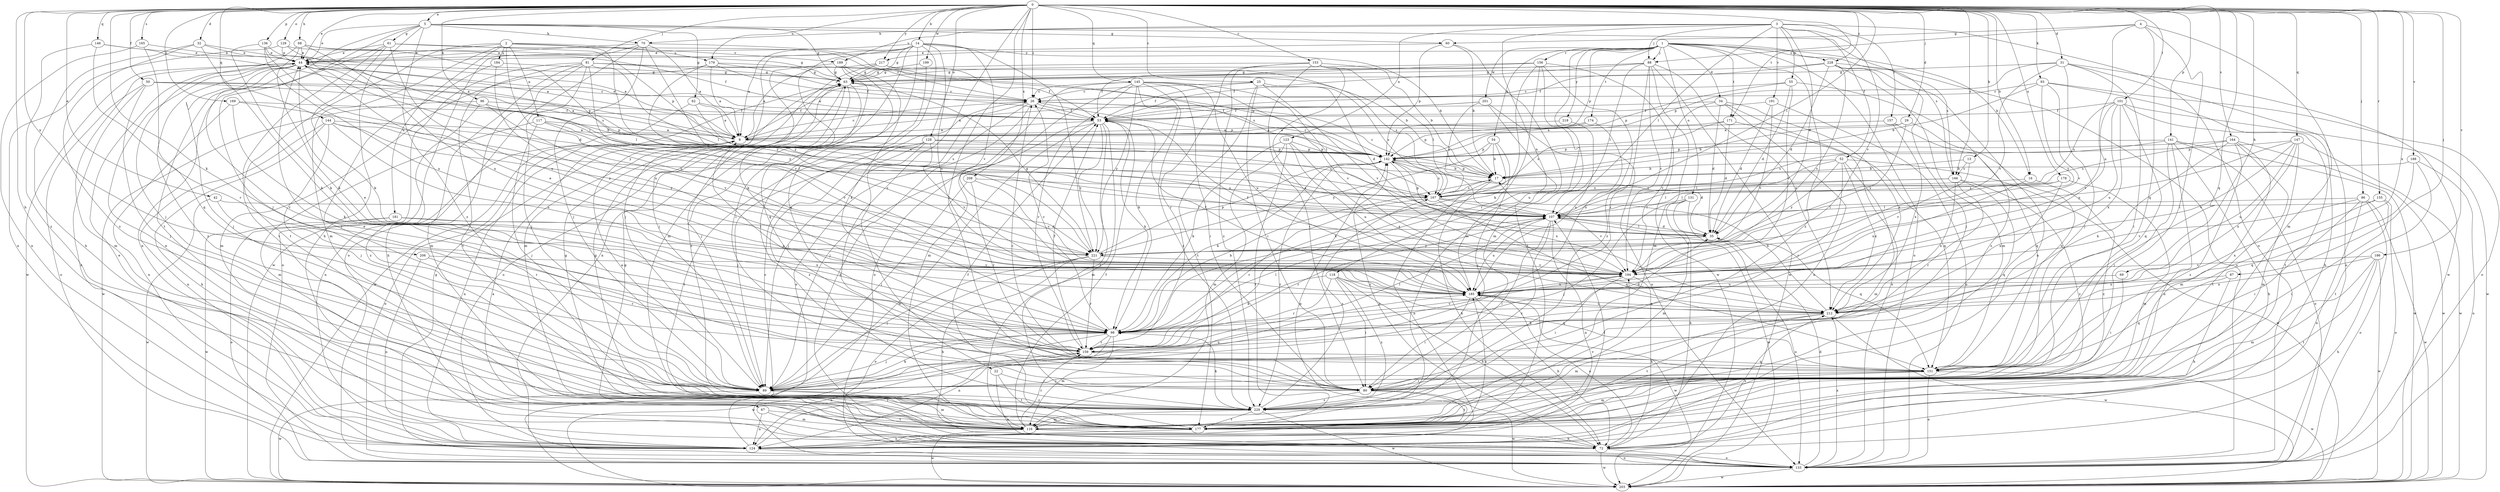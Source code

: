 strict digraph  {
0;
1;
2;
3;
4;
5;
8;
13;
14;
16;
17;
22;
25;
26;
29;
31;
32;
34;
35;
42;
44;
50;
52;
53;
54;
55;
60;
61;
62;
63;
67;
68;
69;
70;
72;
80;
81;
86;
87;
88;
89;
93;
96;
98;
101;
107;
116;
117;
118;
123;
124;
128;
129;
131;
133;
136;
141;
142;
144;
145;
146;
147;
151;
153;
155;
156;
157;
159;
164;
165;
166;
167;
169;
171;
174;
177;
178;
179;
181;
184;
185;
186;
188;
189;
191;
194;
199;
201;
203;
206;
208;
212;
217;
218;
221;
228;
229;
0 -> 5  [label=a];
0 -> 13  [label=b];
0 -> 14  [label=b];
0 -> 16  [label=b];
0 -> 22  [label=c];
0 -> 25  [label=c];
0 -> 26  [label=c];
0 -> 29  [label=d];
0 -> 31  [label=d];
0 -> 32  [label=d];
0 -> 42  [label=e];
0 -> 44  [label=e];
0 -> 50  [label=f];
0 -> 67  [label=h];
0 -> 68  [label=h];
0 -> 69  [label=h];
0 -> 80  [label=i];
0 -> 81  [label=j];
0 -> 86  [label=j];
0 -> 87  [label=j];
0 -> 93  [label=k];
0 -> 96  [label=k];
0 -> 98  [label=k];
0 -> 101  [label=l];
0 -> 107  [label=l];
0 -> 128  [label=o];
0 -> 129  [label=o];
0 -> 136  [label=p];
0 -> 141  [label=p];
0 -> 144  [label=q];
0 -> 145  [label=q];
0 -> 146  [label=q];
0 -> 147  [label=q];
0 -> 151  [label=q];
0 -> 153  [label=r];
0 -> 155  [label=r];
0 -> 164  [label=s];
0 -> 165  [label=s];
0 -> 166  [label=s];
0 -> 169  [label=t];
0 -> 171  [label=t];
0 -> 178  [label=u];
0 -> 179  [label=u];
0 -> 186  [label=v];
0 -> 188  [label=v];
0 -> 199  [label=w];
0 -> 206  [label=x];
0 -> 208  [label=x];
0 -> 212  [label=x];
0 -> 217  [label=y];
0 -> 228  [label=z];
1 -> 16  [label=b];
1 -> 34  [label=d];
1 -> 54  [label=g];
1 -> 88  [label=j];
1 -> 116  [label=m];
1 -> 131  [label=o];
1 -> 133  [label=o];
1 -> 142  [label=p];
1 -> 156  [label=r];
1 -> 166  [label=s];
1 -> 171  [label=t];
1 -> 174  [label=t];
1 -> 201  [label=w];
1 -> 217  [label=y];
1 -> 218  [label=y];
1 -> 228  [label=z];
1 -> 229  [label=z];
2 -> 44  [label=e];
2 -> 116  [label=m];
2 -> 117  [label=n];
2 -> 177  [label=t];
2 -> 179  [label=u];
2 -> 181  [label=u];
2 -> 184  [label=u];
2 -> 185  [label=u];
2 -> 189  [label=v];
2 -> 221  [label=y];
3 -> 35  [label=d];
3 -> 52  [label=f];
3 -> 55  [label=g];
3 -> 70  [label=h];
3 -> 88  [label=j];
3 -> 107  [label=l];
3 -> 118  [label=n];
3 -> 123  [label=n];
3 -> 133  [label=o];
3 -> 157  [label=r];
3 -> 189  [label=v];
3 -> 191  [label=v];
3 -> 194  [label=v];
4 -> 60  [label=g];
4 -> 80  [label=i];
4 -> 88  [label=j];
4 -> 116  [label=m];
4 -> 151  [label=q];
4 -> 185  [label=u];
5 -> 44  [label=e];
5 -> 60  [label=g];
5 -> 61  [label=g];
5 -> 62  [label=g];
5 -> 63  [label=g];
5 -> 70  [label=h];
5 -> 72  [label=h];
5 -> 89  [label=j];
5 -> 166  [label=s];
5 -> 177  [label=t];
5 -> 229  [label=z];
8 -> 26  [label=c];
8 -> 124  [label=n];
8 -> 133  [label=o];
8 -> 142  [label=p];
13 -> 17  [label=b];
13 -> 166  [label=s];
13 -> 194  [label=v];
14 -> 8  [label=a];
14 -> 17  [label=b];
14 -> 44  [label=e];
14 -> 63  [label=g];
14 -> 80  [label=i];
14 -> 89  [label=j];
14 -> 98  [label=k];
14 -> 116  [label=m];
14 -> 151  [label=q];
14 -> 185  [label=u];
14 -> 194  [label=v];
14 -> 221  [label=y];
16 -> 167  [label=s];
16 -> 185  [label=u];
16 -> 229  [label=z];
17 -> 26  [label=c];
17 -> 72  [label=h];
17 -> 124  [label=n];
17 -> 142  [label=p];
17 -> 167  [label=s];
22 -> 80  [label=i];
22 -> 133  [label=o];
22 -> 177  [label=t];
25 -> 26  [label=c];
25 -> 35  [label=d];
25 -> 53  [label=f];
25 -> 80  [label=i];
25 -> 167  [label=s];
25 -> 177  [label=t];
25 -> 194  [label=v];
26 -> 53  [label=f];
26 -> 72  [label=h];
26 -> 89  [label=j];
26 -> 133  [label=o];
26 -> 142  [label=p];
29 -> 8  [label=a];
29 -> 17  [label=b];
29 -> 151  [label=q];
29 -> 221  [label=y];
31 -> 63  [label=g];
31 -> 80  [label=i];
31 -> 89  [label=j];
31 -> 133  [label=o];
31 -> 142  [label=p];
31 -> 194  [label=v];
31 -> 203  [label=w];
32 -> 8  [label=a];
32 -> 44  [label=e];
32 -> 72  [label=h];
32 -> 98  [label=k];
32 -> 229  [label=z];
34 -> 35  [label=d];
34 -> 53  [label=f];
34 -> 124  [label=n];
34 -> 133  [label=o];
34 -> 194  [label=v];
34 -> 212  [label=x];
35 -> 107  [label=l];
35 -> 133  [label=o];
35 -> 221  [label=y];
42 -> 107  [label=l];
42 -> 159  [label=r];
42 -> 203  [label=w];
44 -> 63  [label=g];
44 -> 89  [label=j];
44 -> 107  [label=l];
44 -> 116  [label=m];
44 -> 142  [label=p];
44 -> 159  [label=r];
44 -> 203  [label=w];
44 -> 221  [label=y];
44 -> 229  [label=z];
50 -> 8  [label=a];
50 -> 17  [label=b];
50 -> 26  [label=c];
50 -> 89  [label=j];
50 -> 124  [label=n];
50 -> 133  [label=o];
52 -> 17  [label=b];
52 -> 107  [label=l];
52 -> 116  [label=m];
52 -> 159  [label=r];
52 -> 203  [label=w];
52 -> 212  [label=x];
52 -> 221  [label=y];
53 -> 8  [label=a];
53 -> 44  [label=e];
53 -> 89  [label=j];
53 -> 98  [label=k];
53 -> 116  [label=m];
53 -> 203  [label=w];
53 -> 221  [label=y];
53 -> 229  [label=z];
54 -> 17  [label=b];
54 -> 89  [label=j];
54 -> 98  [label=k];
54 -> 142  [label=p];
54 -> 221  [label=y];
55 -> 26  [label=c];
55 -> 35  [label=d];
55 -> 142  [label=p];
55 -> 194  [label=v];
55 -> 229  [label=z];
60 -> 17  [label=b];
60 -> 44  [label=e];
60 -> 116  [label=m];
60 -> 142  [label=p];
61 -> 26  [label=c];
61 -> 44  [label=e];
61 -> 98  [label=k];
61 -> 124  [label=n];
61 -> 142  [label=p];
61 -> 177  [label=t];
61 -> 185  [label=u];
62 -> 8  [label=a];
62 -> 53  [label=f];
62 -> 124  [label=n];
62 -> 167  [label=s];
63 -> 26  [label=c];
63 -> 89  [label=j];
63 -> 133  [label=o];
63 -> 203  [label=w];
63 -> 229  [label=z];
67 -> 116  [label=m];
67 -> 124  [label=n];
67 -> 177  [label=t];
68 -> 44  [label=e];
68 -> 63  [label=g];
68 -> 89  [label=j];
68 -> 98  [label=k];
68 -> 167  [label=s];
68 -> 185  [label=u];
69 -> 80  [label=i];
69 -> 185  [label=u];
70 -> 8  [label=a];
70 -> 44  [label=e];
70 -> 89  [label=j];
70 -> 133  [label=o];
70 -> 167  [label=s];
70 -> 203  [label=w];
70 -> 221  [label=y];
72 -> 8  [label=a];
72 -> 63  [label=g];
72 -> 133  [label=o];
72 -> 142  [label=p];
72 -> 185  [label=u];
72 -> 203  [label=w];
72 -> 212  [label=x];
80 -> 26  [label=c];
80 -> 44  [label=e];
80 -> 177  [label=t];
80 -> 203  [label=w];
80 -> 229  [label=z];
81 -> 17  [label=b];
81 -> 63  [label=g];
81 -> 72  [label=h];
81 -> 89  [label=j];
81 -> 107  [label=l];
81 -> 116  [label=m];
81 -> 133  [label=o];
81 -> 142  [label=p];
81 -> 177  [label=t];
81 -> 194  [label=v];
86 -> 80  [label=i];
86 -> 107  [label=l];
86 -> 124  [label=n];
86 -> 133  [label=o];
86 -> 194  [label=v];
86 -> 203  [label=w];
87 -> 72  [label=h];
87 -> 151  [label=q];
87 -> 185  [label=u];
88 -> 8  [label=a];
88 -> 53  [label=f];
88 -> 63  [label=g];
88 -> 107  [label=l];
88 -> 116  [label=m];
88 -> 159  [label=r];
88 -> 194  [label=v];
88 -> 203  [label=w];
88 -> 212  [label=x];
89 -> 8  [label=a];
89 -> 98  [label=k];
89 -> 116  [label=m];
89 -> 185  [label=u];
89 -> 203  [label=w];
89 -> 229  [label=z];
93 -> 17  [label=b];
93 -> 26  [label=c];
93 -> 72  [label=h];
93 -> 133  [label=o];
93 -> 194  [label=v];
93 -> 221  [label=y];
96 -> 53  [label=f];
96 -> 142  [label=p];
96 -> 194  [label=v];
96 -> 203  [label=w];
96 -> 229  [label=z];
98 -> 17  [label=b];
98 -> 26  [label=c];
98 -> 35  [label=d];
98 -> 44  [label=e];
98 -> 89  [label=j];
98 -> 107  [label=l];
98 -> 116  [label=m];
98 -> 124  [label=n];
98 -> 159  [label=r];
98 -> 194  [label=v];
98 -> 203  [label=w];
101 -> 53  [label=f];
101 -> 151  [label=q];
101 -> 167  [label=s];
101 -> 177  [label=t];
101 -> 185  [label=u];
101 -> 194  [label=v];
101 -> 203  [label=w];
101 -> 212  [label=x];
107 -> 35  [label=d];
107 -> 80  [label=i];
107 -> 124  [label=n];
107 -> 142  [label=p];
107 -> 151  [label=q];
107 -> 159  [label=r];
107 -> 185  [label=u];
107 -> 229  [label=z];
116 -> 44  [label=e];
116 -> 53  [label=f];
116 -> 63  [label=g];
116 -> 72  [label=h];
116 -> 159  [label=r];
116 -> 194  [label=v];
116 -> 203  [label=w];
117 -> 8  [label=a];
117 -> 89  [label=j];
117 -> 116  [label=m];
117 -> 167  [label=s];
117 -> 194  [label=v];
118 -> 72  [label=h];
118 -> 80  [label=i];
118 -> 98  [label=k];
118 -> 151  [label=q];
118 -> 159  [label=r];
118 -> 185  [label=u];
118 -> 229  [label=z];
123 -> 98  [label=k];
123 -> 116  [label=m];
123 -> 142  [label=p];
123 -> 177  [label=t];
123 -> 185  [label=u];
123 -> 212  [label=x];
124 -> 26  [label=c];
124 -> 44  [label=e];
124 -> 107  [label=l];
124 -> 133  [label=o];
124 -> 142  [label=p];
124 -> 159  [label=r];
128 -> 80  [label=i];
128 -> 89  [label=j];
128 -> 142  [label=p];
128 -> 167  [label=s];
128 -> 177  [label=t];
128 -> 194  [label=v];
128 -> 229  [label=z];
129 -> 44  [label=e];
129 -> 53  [label=f];
129 -> 107  [label=l];
129 -> 124  [label=n];
131 -> 72  [label=h];
131 -> 89  [label=j];
131 -> 107  [label=l];
131 -> 116  [label=m];
131 -> 203  [label=w];
133 -> 35  [label=d];
133 -> 63  [label=g];
133 -> 203  [label=w];
133 -> 212  [label=x];
136 -> 8  [label=a];
136 -> 35  [label=d];
136 -> 44  [label=e];
136 -> 98  [label=k];
136 -> 185  [label=u];
141 -> 72  [label=h];
141 -> 89  [label=j];
141 -> 124  [label=n];
141 -> 133  [label=o];
141 -> 142  [label=p];
141 -> 167  [label=s];
141 -> 203  [label=w];
142 -> 17  [label=b];
142 -> 26  [label=c];
142 -> 35  [label=d];
142 -> 98  [label=k];
142 -> 167  [label=s];
142 -> 212  [label=x];
142 -> 229  [label=z];
144 -> 8  [label=a];
144 -> 72  [label=h];
144 -> 89  [label=j];
144 -> 107  [label=l];
144 -> 124  [label=n];
144 -> 185  [label=u];
144 -> 221  [label=y];
145 -> 26  [label=c];
145 -> 80  [label=i];
145 -> 98  [label=k];
145 -> 107  [label=l];
145 -> 116  [label=m];
145 -> 133  [label=o];
145 -> 159  [label=r];
145 -> 185  [label=u];
145 -> 194  [label=v];
145 -> 221  [label=y];
145 -> 229  [label=z];
146 -> 8  [label=a];
146 -> 44  [label=e];
146 -> 159  [label=r];
146 -> 229  [label=z];
147 -> 116  [label=m];
147 -> 142  [label=p];
147 -> 185  [label=u];
147 -> 194  [label=v];
147 -> 203  [label=w];
147 -> 212  [label=x];
147 -> 221  [label=y];
151 -> 80  [label=i];
151 -> 89  [label=j];
151 -> 116  [label=m];
151 -> 133  [label=o];
151 -> 203  [label=w];
153 -> 17  [label=b];
153 -> 63  [label=g];
153 -> 80  [label=i];
153 -> 107  [label=l];
153 -> 159  [label=r];
153 -> 212  [label=x];
153 -> 229  [label=z];
155 -> 80  [label=i];
155 -> 107  [label=l];
155 -> 133  [label=o];
155 -> 212  [label=x];
156 -> 53  [label=f];
156 -> 63  [label=g];
156 -> 98  [label=k];
156 -> 159  [label=r];
156 -> 177  [label=t];
156 -> 203  [label=w];
156 -> 229  [label=z];
157 -> 8  [label=a];
157 -> 151  [label=q];
157 -> 212  [label=x];
159 -> 8  [label=a];
159 -> 53  [label=f];
159 -> 107  [label=l];
159 -> 124  [label=n];
159 -> 151  [label=q];
164 -> 98  [label=k];
164 -> 116  [label=m];
164 -> 142  [label=p];
164 -> 167  [label=s];
164 -> 177  [label=t];
164 -> 203  [label=w];
164 -> 229  [label=z];
165 -> 44  [label=e];
165 -> 124  [label=n];
165 -> 151  [label=q];
166 -> 107  [label=l];
166 -> 151  [label=q];
166 -> 159  [label=r];
166 -> 167  [label=s];
166 -> 212  [label=x];
166 -> 229  [label=z];
167 -> 107  [label=l];
167 -> 151  [label=q];
167 -> 159  [label=r];
167 -> 194  [label=v];
169 -> 53  [label=f];
169 -> 98  [label=k];
169 -> 124  [label=n];
169 -> 221  [label=y];
171 -> 8  [label=a];
171 -> 35  [label=d];
171 -> 151  [label=q];
171 -> 167  [label=s];
174 -> 8  [label=a];
174 -> 142  [label=p];
174 -> 185  [label=u];
177 -> 53  [label=f];
177 -> 63  [label=g];
177 -> 124  [label=n];
177 -> 185  [label=u];
178 -> 107  [label=l];
178 -> 116  [label=m];
178 -> 167  [label=s];
178 -> 212  [label=x];
179 -> 8  [label=a];
179 -> 26  [label=c];
179 -> 53  [label=f];
179 -> 63  [label=g];
179 -> 116  [label=m];
179 -> 221  [label=y];
181 -> 35  [label=d];
181 -> 133  [label=o];
181 -> 203  [label=w];
181 -> 212  [label=x];
184 -> 63  [label=g];
184 -> 89  [label=j];
184 -> 185  [label=u];
185 -> 44  [label=e];
185 -> 53  [label=f];
185 -> 72  [label=h];
185 -> 80  [label=i];
185 -> 203  [label=w];
185 -> 212  [label=x];
186 -> 72  [label=h];
186 -> 116  [label=m];
186 -> 177  [label=t];
186 -> 194  [label=v];
186 -> 203  [label=w];
186 -> 212  [label=x];
188 -> 17  [label=b];
188 -> 133  [label=o];
188 -> 151  [label=q];
188 -> 177  [label=t];
189 -> 63  [label=g];
189 -> 89  [label=j];
189 -> 98  [label=k];
189 -> 124  [label=n];
189 -> 151  [label=q];
191 -> 35  [label=d];
191 -> 53  [label=f];
191 -> 133  [label=o];
191 -> 194  [label=v];
194 -> 53  [label=f];
194 -> 72  [label=h];
194 -> 80  [label=i];
194 -> 185  [label=u];
199 -> 63  [label=g];
199 -> 80  [label=i];
201 -> 8  [label=a];
201 -> 53  [label=f];
201 -> 133  [label=o];
201 -> 167  [label=s];
201 -> 185  [label=u];
206 -> 124  [label=n];
206 -> 159  [label=r];
206 -> 194  [label=v];
208 -> 89  [label=j];
208 -> 159  [label=r];
208 -> 167  [label=s];
208 -> 194  [label=v];
212 -> 17  [label=b];
212 -> 98  [label=k];
212 -> 116  [label=m];
212 -> 177  [label=t];
212 -> 185  [label=u];
212 -> 203  [label=w];
217 -> 8  [label=a];
217 -> 53  [label=f];
217 -> 63  [label=g];
217 -> 116  [label=m];
217 -> 167  [label=s];
218 -> 8  [label=a];
218 -> 185  [label=u];
221 -> 63  [label=g];
221 -> 72  [label=h];
221 -> 89  [label=j];
221 -> 133  [label=o];
221 -> 142  [label=p];
221 -> 159  [label=r];
221 -> 194  [label=v];
228 -> 35  [label=d];
228 -> 53  [label=f];
228 -> 63  [label=g];
228 -> 89  [label=j];
228 -> 116  [label=m];
228 -> 124  [label=n];
228 -> 133  [label=o];
228 -> 194  [label=v];
229 -> 98  [label=k];
229 -> 116  [label=m];
229 -> 167  [label=s];
229 -> 177  [label=t];
229 -> 203  [label=w];
}
